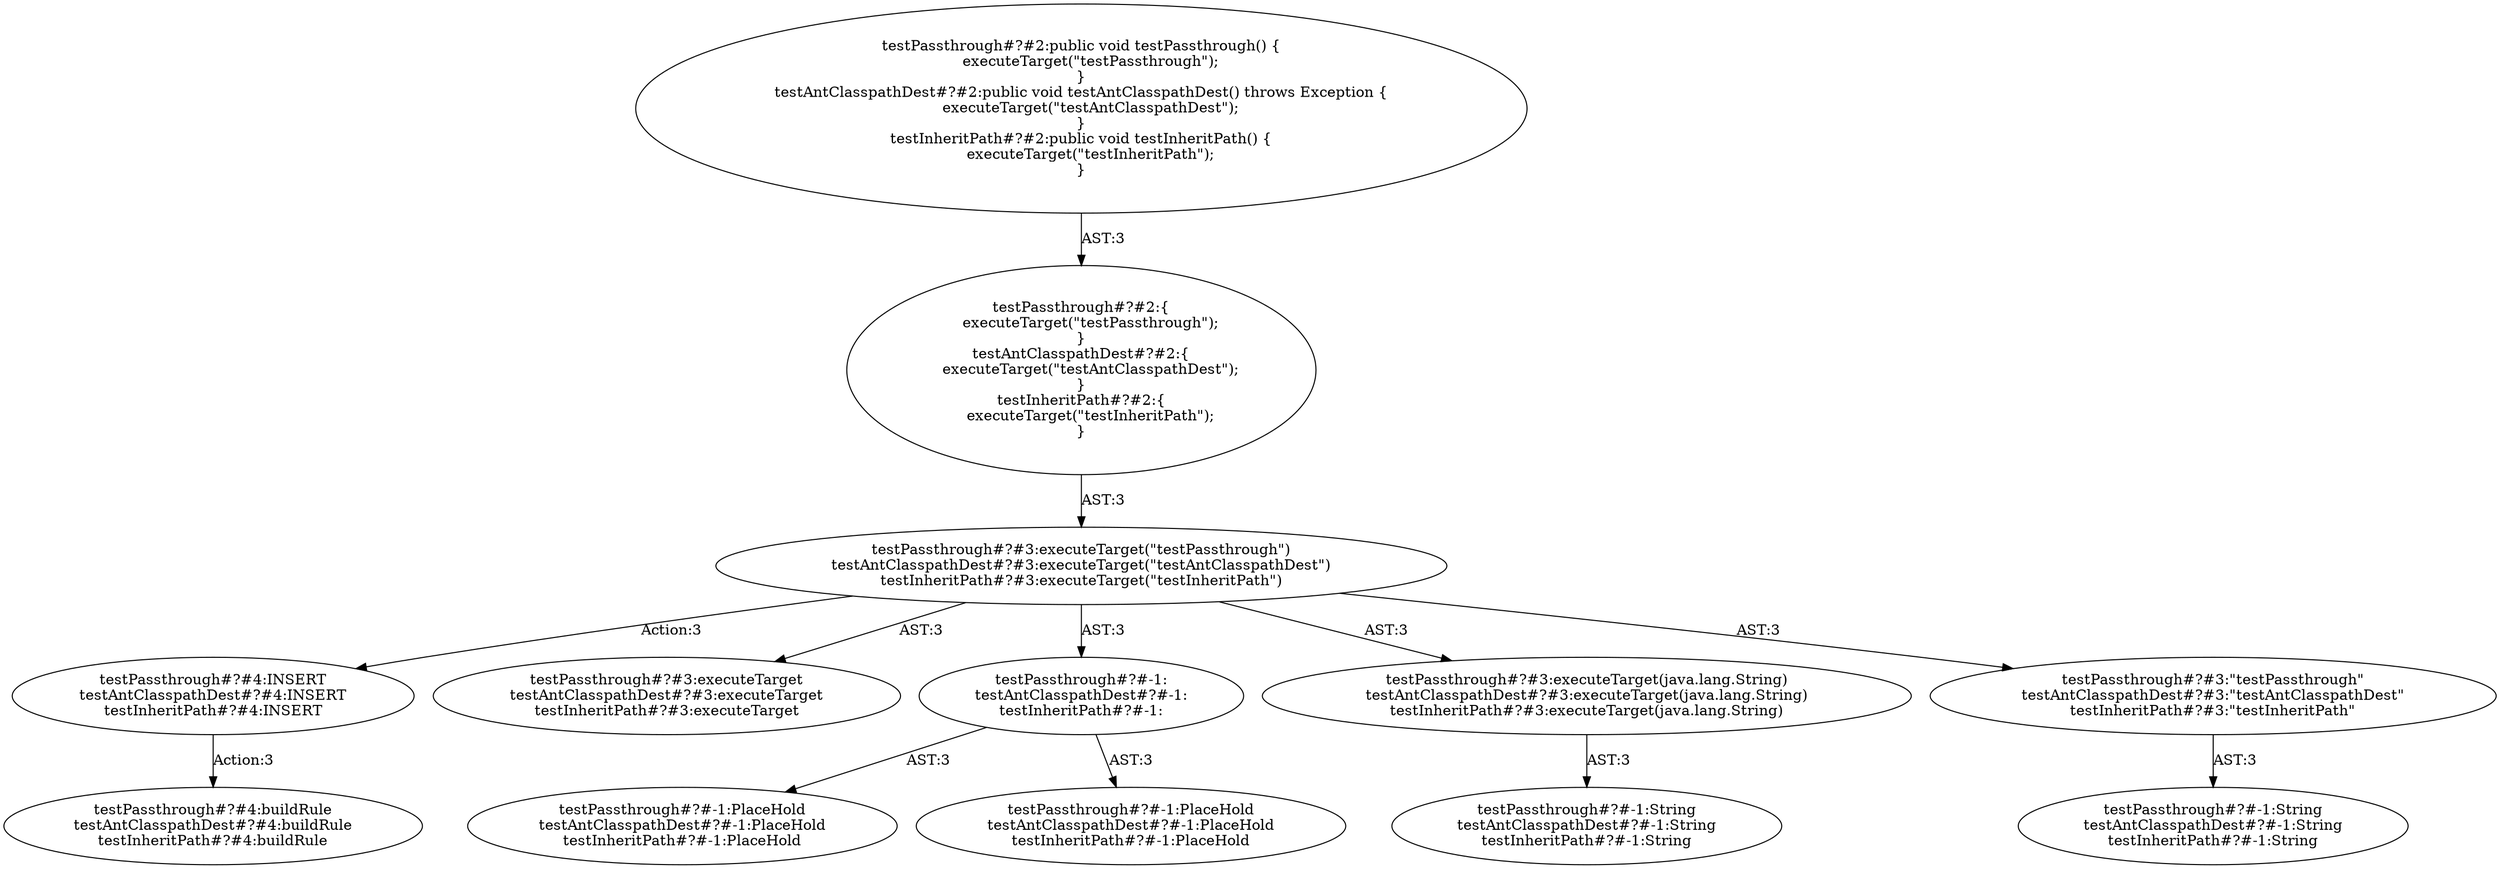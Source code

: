digraph "Pattern" {
0 [label="testPassthrough#?#4:INSERT
testAntClasspathDest#?#4:INSERT
testInheritPath#?#4:INSERT" shape=ellipse]
1 [label="testPassthrough#?#3:executeTarget(\"testPassthrough\")
testAntClasspathDest#?#3:executeTarget(\"testAntClasspathDest\")
testInheritPath#?#3:executeTarget(\"testInheritPath\")" shape=ellipse]
2 [label="testPassthrough#?#2:\{
    executeTarget(\"testPassthrough\");
\}
testAntClasspathDest#?#2:\{
    executeTarget(\"testAntClasspathDest\");
\}
testInheritPath#?#2:\{
    executeTarget(\"testInheritPath\");
\}" shape=ellipse]
3 [label="testPassthrough#?#2:public void testPassthrough() \{
    executeTarget(\"testPassthrough\");
\}
testAntClasspathDest#?#2:public void testAntClasspathDest() throws Exception \{
    executeTarget(\"testAntClasspathDest\");
\}
testInheritPath#?#2:public void testInheritPath() \{
    executeTarget(\"testInheritPath\");
\}" shape=ellipse]
4 [label="testPassthrough#?#3:executeTarget
testAntClasspathDest#?#3:executeTarget
testInheritPath#?#3:executeTarget" shape=ellipse]
5 [label="testPassthrough#?#-1:
testAntClasspathDest#?#-1:
testInheritPath#?#-1:" shape=ellipse]
6 [label="testPassthrough#?#-1:PlaceHold
testAntClasspathDest#?#-1:PlaceHold
testInheritPath#?#-1:PlaceHold" shape=ellipse]
7 [label="testPassthrough#?#-1:PlaceHold
testAntClasspathDest#?#-1:PlaceHold
testInheritPath#?#-1:PlaceHold" shape=ellipse]
8 [label="testPassthrough#?#3:executeTarget(java.lang.String)
testAntClasspathDest#?#3:executeTarget(java.lang.String)
testInheritPath#?#3:executeTarget(java.lang.String)" shape=ellipse]
9 [label="testPassthrough#?#-1:String
testAntClasspathDest#?#-1:String
testInheritPath#?#-1:String" shape=ellipse]
10 [label="testPassthrough#?#3:\"testPassthrough\"
testAntClasspathDest#?#3:\"testAntClasspathDest\"
testInheritPath#?#3:\"testInheritPath\"" shape=ellipse]
11 [label="testPassthrough#?#-1:String
testAntClasspathDest#?#-1:String
testInheritPath#?#-1:String" shape=ellipse]
12 [label="testPassthrough#?#4:buildRule
testAntClasspathDest#?#4:buildRule
testInheritPath#?#4:buildRule" shape=ellipse]
0 -> 12 [label="Action:3"];
1 -> 0 [label="Action:3"];
1 -> 4 [label="AST:3"];
1 -> 5 [label="AST:3"];
1 -> 8 [label="AST:3"];
1 -> 10 [label="AST:3"];
2 -> 1 [label="AST:3"];
3 -> 2 [label="AST:3"];
5 -> 6 [label="AST:3"];
5 -> 7 [label="AST:3"];
8 -> 9 [label="AST:3"];
10 -> 11 [label="AST:3"];
}